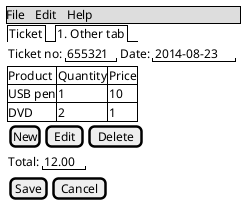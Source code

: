 @startsalt9000
{
{* File | Edit | Help}
{
  {/ Ticket | #Other tab }
  {Ticket no: | "655321" | Date: | "2014-08-23" }
  {#
    Product | Quantity | Price
    USB pen | 1 | 10 
    DVD | 2 | 1 
  }
  {[New] | [Edit] | [Delete] }
  {Total: | "12.00" }
  {[Save] | [Cancel] }
}
}
@endsalt9000
